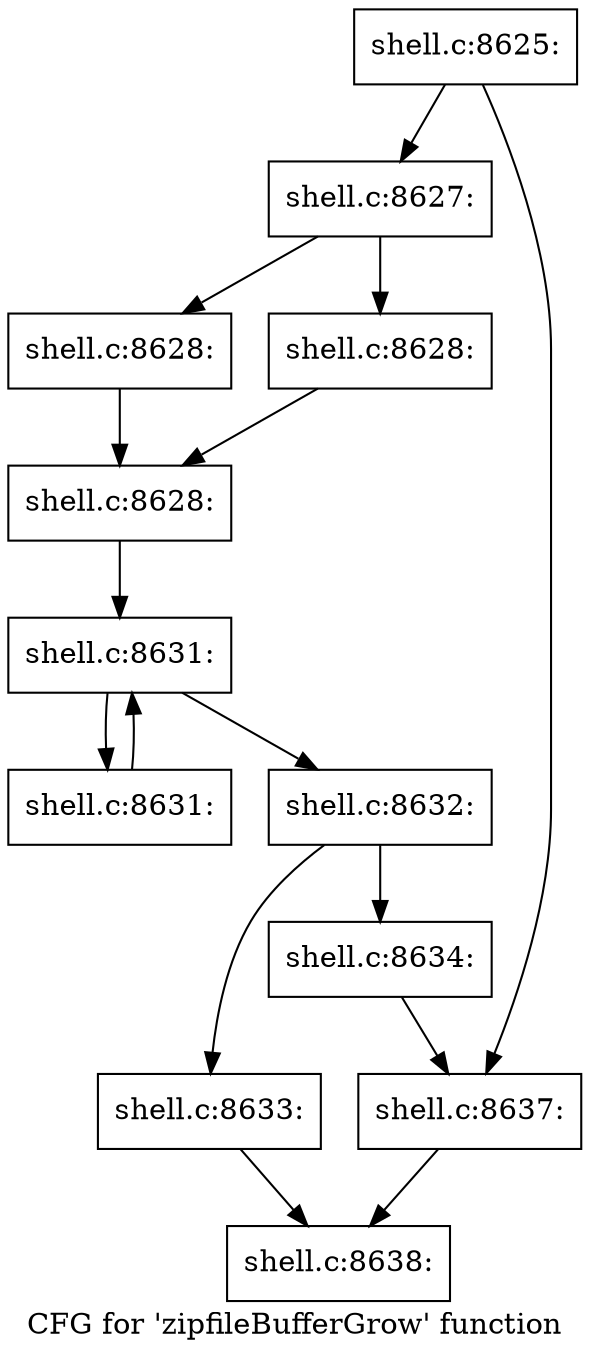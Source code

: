 digraph "CFG for 'zipfileBufferGrow' function" {
	label="CFG for 'zipfileBufferGrow' function";

	Node0x560276bb5b30 [shape=record,label="{shell.c:8625:}"];
	Node0x560276bb5b30 -> Node0x560276bd4650;
	Node0x560276bb5b30 -> Node0x560276bd4760;
	Node0x560276bd4650 [shape=record,label="{shell.c:8627:}"];
	Node0x560276bd4650 -> Node0x560276bd5410;
	Node0x560276bd4650 -> Node0x560276bd5460;
	Node0x560276bd5410 [shape=record,label="{shell.c:8628:}"];
	Node0x560276bd5410 -> Node0x560276bd54b0;
	Node0x560276bd5460 [shape=record,label="{shell.c:8628:}"];
	Node0x560276bd5460 -> Node0x560276bd54b0;
	Node0x560276bd54b0 [shape=record,label="{shell.c:8628:}"];
	Node0x560276bd54b0 -> Node0x560276bd64d0;
	Node0x560276bd64d0 [shape=record,label="{shell.c:8631:}"];
	Node0x560276bd64d0 -> Node0x560276bd6960;
	Node0x560276bd64d0 -> Node0x560276bd6630;
	Node0x560276bd6960 [shape=record,label="{shell.c:8631:}"];
	Node0x560276bd6960 -> Node0x560276bd64d0;
	Node0x560276bd6630 [shape=record,label="{shell.c:8632:}"];
	Node0x560276bd6630 -> Node0x560276977b40;
	Node0x560276bd6630 -> Node0x560276977b90;
	Node0x560276977b40 [shape=record,label="{shell.c:8633:}"];
	Node0x560276977b40 -> Node0x560276bb5cb0;
	Node0x560276977b90 [shape=record,label="{shell.c:8634:}"];
	Node0x560276977b90 -> Node0x560276bd4760;
	Node0x560276bd4760 [shape=record,label="{shell.c:8637:}"];
	Node0x560276bd4760 -> Node0x560276bb5cb0;
	Node0x560276bb5cb0 [shape=record,label="{shell.c:8638:}"];
}
